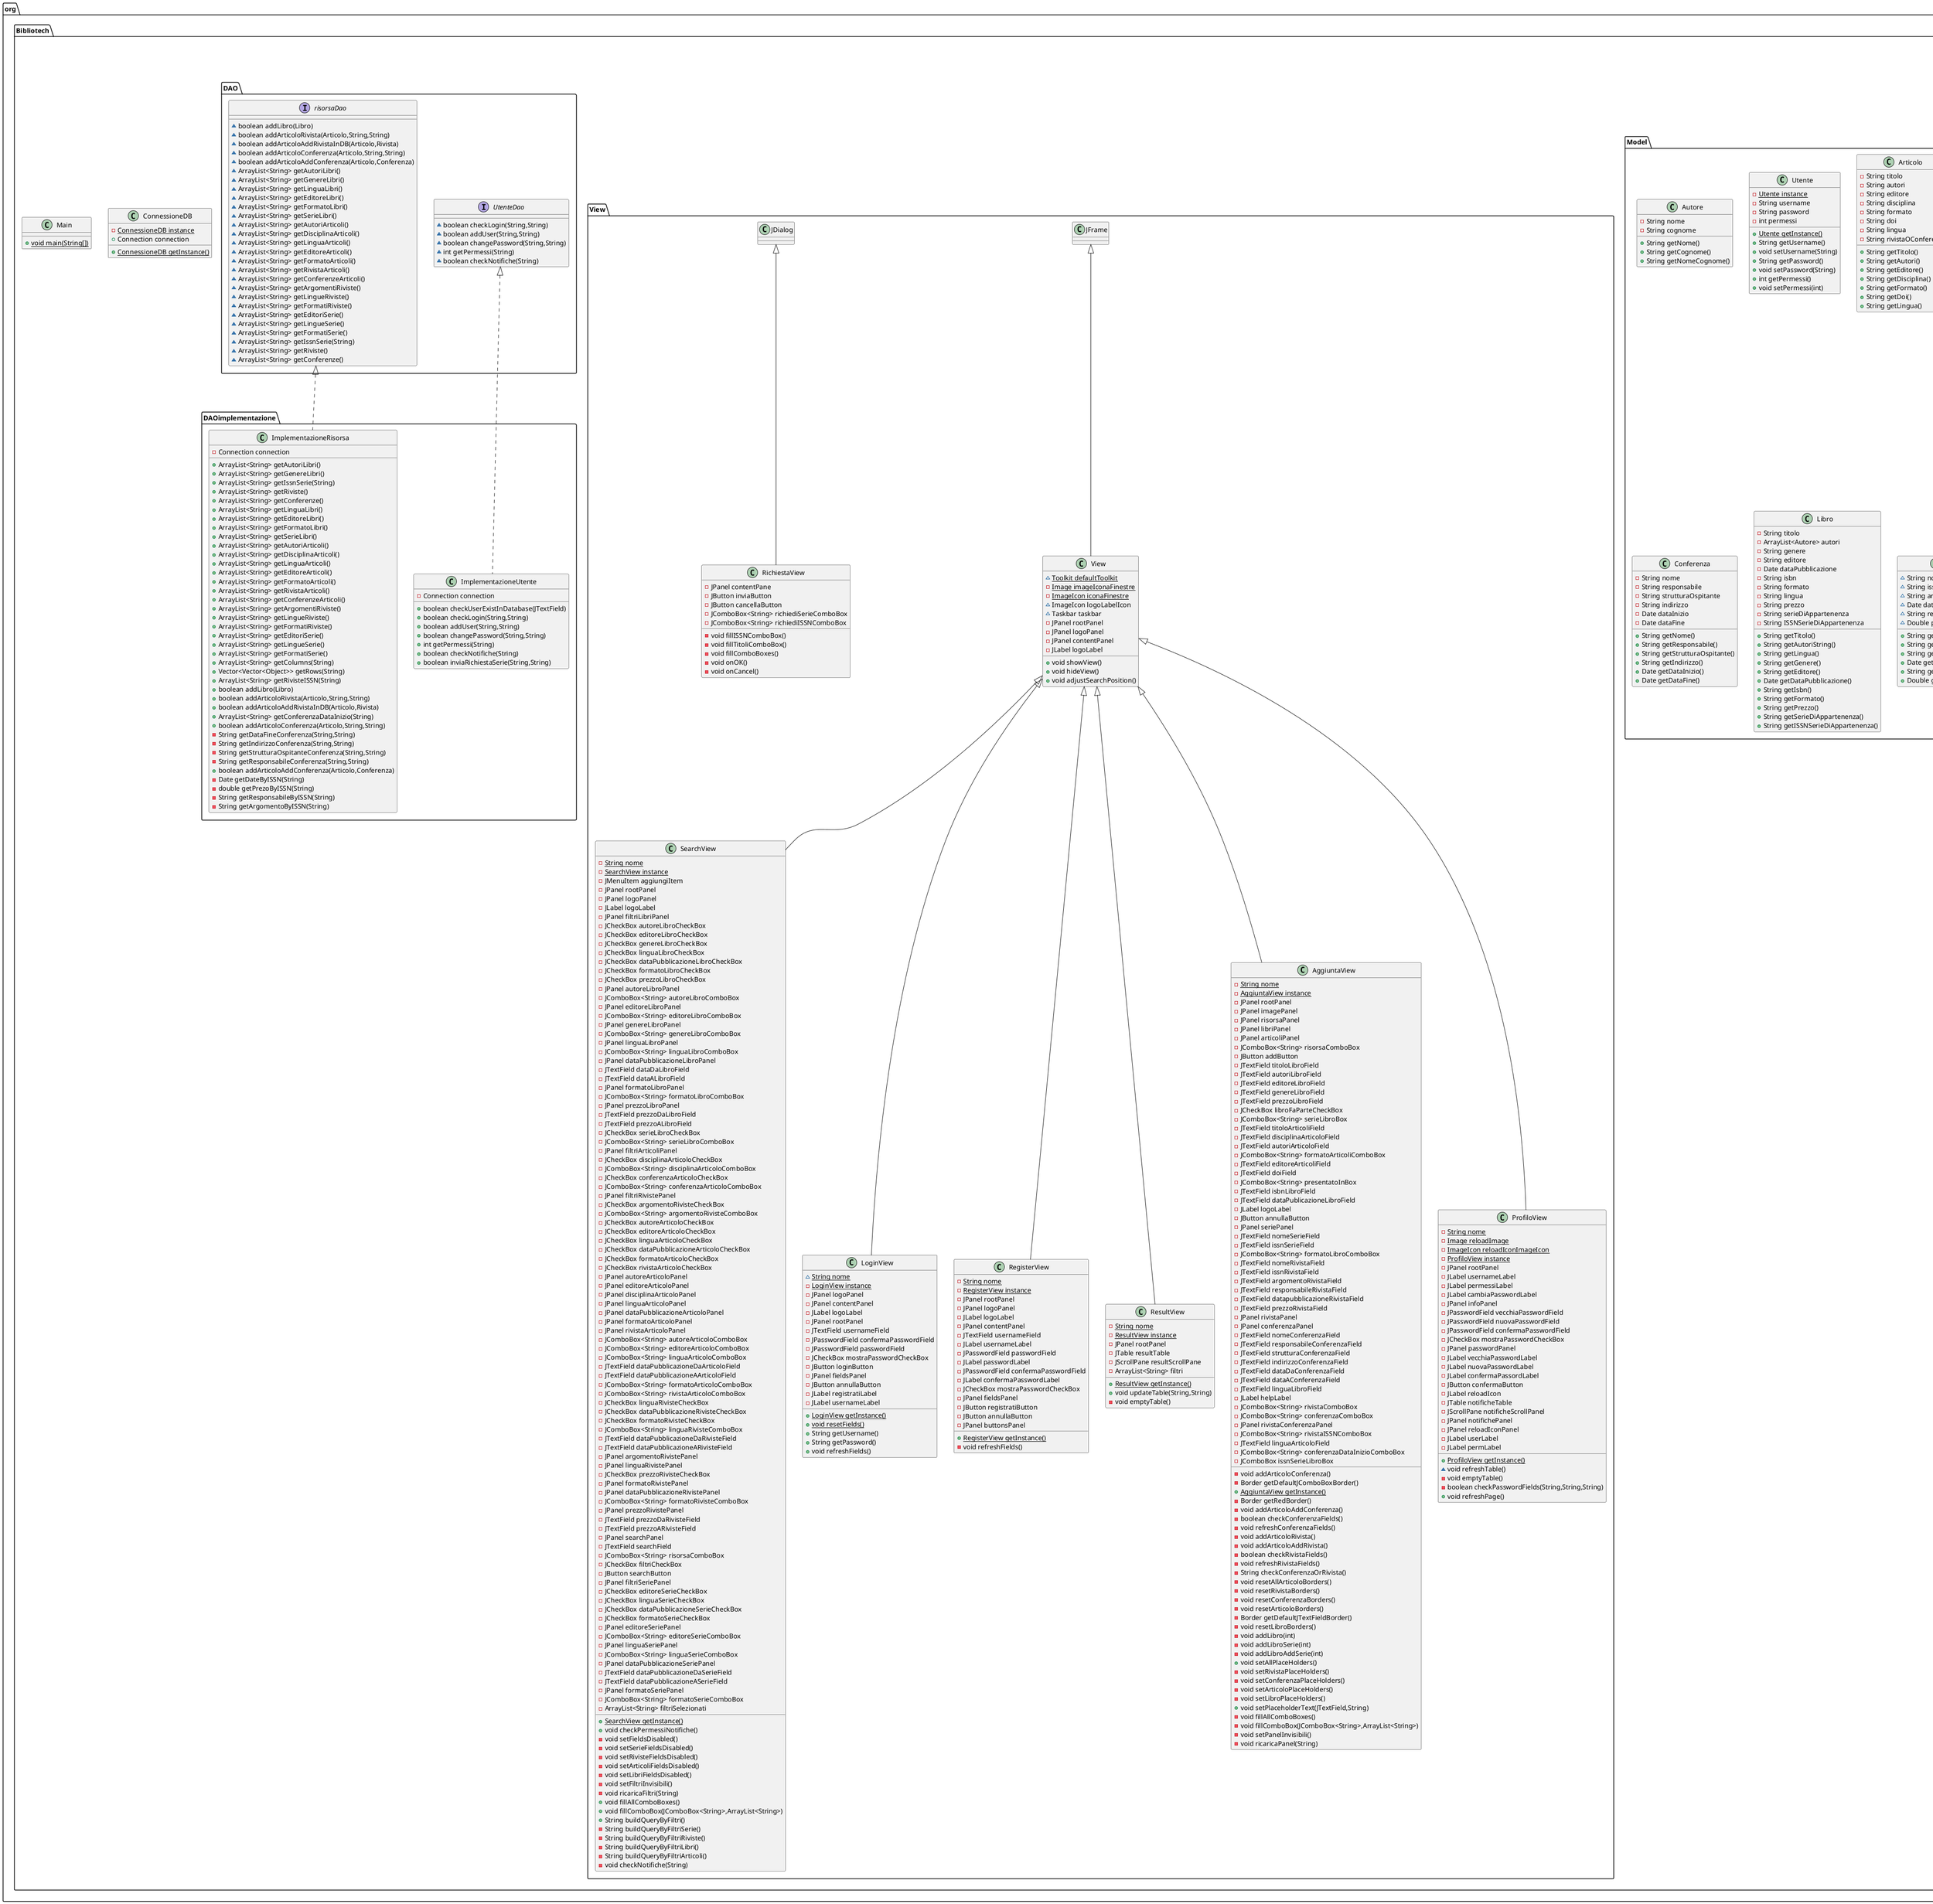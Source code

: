 @startuml
class org.Bibliotech.ConnessioneDB {
- {static} ConnessioneDB instance
+ Connection connection
+ {static} ConnessioneDB getInstance()
}
class org.Bibliotech.Controller.UtenteController {
- {static} UtenteController instance
- ImplementazioneUtente utente
+ {static} UtenteController getInstance()
+ void registraUtente(String,String)
+ boolean loginUtente(String,String)
+ boolean checkUserExistInDatabase(JTextField)
+ boolean cambiaPassword(String,String,String)
+ int getPermessi(String)
+ boolean checkNotifiche(String)
+ boolean inviaRichiestaSerie(String,String)
}
class org.Bibliotech.Model.Autore {
- String nome
- String cognome
+ String getNome()
+ String getCognome()
+ String getNomeCognome()
}
class org.Bibliotech.View.SearchView {
- {static} String nome
- {static} SearchView instance
- JMenuItem aggiungiItem
- JPanel rootPanel
- JPanel logoPanel
- JLabel logoLabel
- JPanel filtriLibriPanel
- JCheckBox autoreLibroCheckBox
- JCheckBox editoreLibroCheckBox
- JCheckBox genereLibroCheckBox
- JCheckBox linguaLibroCheckBox
- JCheckBox dataPubblicazioneLibroCheckBox
- JCheckBox formatoLibroCheckBox
- JCheckBox prezzoLibroCheckBox
- JPanel autoreLibroPanel
- JComboBox<String> autoreLibroComboBox
- JPanel editoreLibroPanel
- JComboBox<String> editoreLibroComboBox
- JPanel genereLibroPanel
- JComboBox<String> genereLibroComboBox
- JPanel linguaLibroPanel
- JComboBox<String> linguaLibroComboBox
- JPanel dataPubblicazioneLibroPanel
- JTextField dataDaLibroField
- JTextField dataALibroField
- JPanel formatoLibroPanel
- JComboBox<String> formatoLibroComboBox
- JPanel prezzoLibroPanel
- JTextField prezzoDaLibroField
- JTextField prezzoALibroField
- JCheckBox serieLibroCheckBox
- JComboBox<String> serieLibroComboBox
- JPanel filtriArticoliPanel
- JCheckBox disciplinaArticoloCheckBox
- JComboBox<String> disciplinaArticoloComboBox
- JCheckBox conferenzaArticoloCheckBox
- JComboBox<String> conferenzaArticoloComboBox
- JPanel filtriRivistePanel
- JCheckBox argomentoRivisteCheckBox
- JComboBox<String> argomentoRivisteComboBox
- JCheckBox autoreArticoloCheckBox
- JCheckBox editoreArticoloCheckBox
- JCheckBox linguaArticoloCheckBox
- JCheckBox dataPubblicazioneArticoloCheckBox
- JCheckBox formatoArticoloCheckBox
- JCheckBox rivistaArticoloCheckBox
- JPanel autoreArticoloPanel
- JPanel editoreArticoloPanel
- JPanel disciplinaArticoloPanel
- JPanel linguaArticoloPanel
- JPanel dataPubblicazioneArticoloPanel
- JPanel formatoArticoloPanel
- JPanel rivistaArticoloPanel
- JComboBox<String> autoreArticoloComboBox
- JComboBox<String> editoreArticoloComboBox
- JComboBox<String> linguaArticoloComboBox
- JTextField dataPubblicazioneDaArticoloField
- JTextField dataPubblicazioneAArticoloField
- JComboBox<String> formatoArticoloComboBox
- JComboBox<String> rivistaArticoloComboBox
- JCheckBox linguaRivisteCheckBox
- JCheckBox dataPubblicazioneRivisteCheckBox
- JCheckBox formatoRivisteCheckBox
- JComboBox<String> linguaRivisteComboBox
- JTextField dataPubblicazioneDaRivisteField
- JTextField dataPubblicazioneARivisteField
- JPanel argomentoRivistePanel
- JPanel linguaRivistePanel
- JCheckBox prezzoRivisteCheckBox
- JPanel formatoRivistePanel
- JPanel dataPubblicazioneRivistePanel
- JComboBox<String> formatoRivisteComboBox
- JPanel prezzoRivistePanel
- JTextField prezzoDaRivisteField
- JTextField prezzoARivisteField
- JPanel searchPanel
- JTextField searchField
- JComboBox<String> risorsaComboBox
- JCheckBox filtriCheckBox
- JButton searchButton
- JPanel filtriSeriePanel
- JCheckBox editoreSerieCheckBox
- JCheckBox linguaSerieCheckBox
- JCheckBox dataPubblicazioneSerieCheckBox
- JCheckBox formatoSerieCheckBox
- JPanel editoreSeriePanel
- JComboBox<String> editoreSerieComboBox
- JPanel linguaSeriePanel
- JComboBox<String> linguaSerieComboBox
- JPanel dataPubblicazioneSeriePanel
- JTextField dataPubblicazioneDaSerieField
- JTextField dataPubblicazioneASerieField
- JPanel formatoSeriePanel
- JComboBox<String> formatoSerieComboBox
- ArrayList<String> filtriSelezionati
+ {static} SearchView getInstance()
+ void checkPermessiNotifiche()
- void setFieldsDisabled()
- void setSerieFieldsDisabled()
- void setRivisteFieldsDisabled()
- void setArticoliFieldsDisabled()
- void setLibriFieldsDisabled()
- void setFiltriInvisibili()
- void ricaricaFiltri(String)
+ void fillAllComboBoxes()
+ void fillComboBox(JComboBox<String>,ArrayList<String>)
+ String buildQueryByFiltri()
- String buildQueryByFiltriSerie()
- String buildQueryByFiltriRiviste()
- String buildQueryByFiltriLibri()
- String buildQueryByFiltriArticoli()
- void checkNotifiche(String)
}
interface org.Bibliotech.DAO.UtenteDao {
~ boolean checkLogin(String,String)
~ boolean addUser(String,String)
~ boolean changePassword(String,String)
~ int getPermessi(String)
~ boolean checkNotifiche(String)
}
class org.Bibliotech.Model.Utente {
- {static} Utente instance
- String username
- String password
- int permessi
+ {static} Utente getInstance()
+ String getUsername()
+ void setUsername(String)
+ String getPassword()
+ void setPassword(String)
+ int getPermessi()
+ void setPermessi(int)
}
class org.Bibliotech.View.LoginView {
~ {static} String nome
- {static} LoginView instance
- JPanel logoPanel
- JPanel contentPanel
- JLabel logoLabel
- JPanel rootPanel
- JTextField usernameField
- JPasswordField confermaPasswordField
- JPasswordField passwordField
- JCheckBox mostraPasswordCheckBox
- JButton loginButton
- JPanel fieldsPanel
- JButton annullaButton
- JLabel registratiLabel
- JLabel usernameLabel
+ {static} LoginView getInstance()
+ {static} void resetFields()
+ String getUsername()
+ String getPassword()
+ void refreshFields()
}
class org.Bibliotech.Model.Articolo {
- String titolo
- String autori
- String editore
- String disciplina
- String formato
- String doi
- String lingua
- String rivistaOConferenza
+ String getTitolo()
+ String getAutori()
+ String getEditore()
+ String getDisciplina()
+ String getFormato()
+ String getDoi()
+ String getLingua()
}
class org.Bibliotech.Controller.RegisterController {
+ {static} RegisterController instance
+ {static} RegisterController getInstance()
+ boolean register(JTextField,JPasswordField,JPasswordField)
- boolean checkRegisterPasswordMatch(JPasswordField,JPasswordField)
- boolean checkRegisterFields(JTextField,JPasswordField,JPasswordField)
}
class org.Bibliotech.View.View {
~ {static} Toolkit defaultToolkit
- {static} Image imageIconaFinestre
- {static} ImageIcon iconaFinestre
~ ImageIcon logoLabelIcon
~ Taskbar taskbar
- JPanel rootPanel
- JPanel logoPanel
- JPanel contentPanel
- JLabel logoLabel
+ void showView()
+ void hideView()
+ void adjustSearchPosition()
}
class org.Bibliotech.Controller.RisorsaController {
- {static} RisorsaController instance
~ ImplementazioneRisorsa filtri
+ {static} RisorsaController getInstance()
+ ArrayList<String> leggiAutoriLibri()
+ ArrayList<String> leggiGeneriLibri()
+ ArrayList<String> leggiEditoriLibri()
+ ArrayList<String> leggiFormatiLibri()
+ ArrayList<String> leggiLingueLibri()
+ ArrayList<String> leggiSerieLibri()
+ ArrayList<String> leggiAutoriArticoli()
+ ArrayList<String> leggiDisciplineArticoli()
+ ArrayList<String> leggiEditoriArticoli()
+ ArrayList<String> leggiFormatiArticoli()
+ ArrayList<String> leggiLingueArticoli()
+ ArrayList<String> leggiRivisteArticoli()
+ ArrayList<String> leggiConferenzeArticoli()
+ ArrayList<String> leggiArgomentiRiviste()
+ ArrayList<String> leggiLingueRiviste()
+ ArrayList<String> leggiFormatiRiviste()
+ ArrayList<String> leggiEditoriSerie()
+ ArrayList<String> leggiLingueSerie()
+ ArrayList<String> leggiFormatiSerie()
+ ArrayList<String> getIssnSerie(String)
+ ArrayList<String> getColumns(String)
+ Vector<Vector<Object>> getRows(String)
+ ArrayList<String> leggiRiviste()
+ ArrayList<String> leggiRivisteISSN(String)
+ ArrayList<String> leggiConferenze()
+ boolean addArticoloAddRivistaInDB(Articolo,Rivista)
+ boolean addArticoloRivista(Articolo,String,String)
+ boolean addArticoloAddConferenza(Articolo,Conferenza)
+ boolean addArticoloConferenza(Articolo,String,String)
+ ArrayList<String> getConferenzaDataInizio(String)
+ void addLibroInDB(String,String,String,String,String,String,String,String,String,String,String)
- ArrayList<Autore> autoriStringToArrayList(String,int)
}
class org.Bibliotech.View.RegisterView {
- {static} String nome
- {static} RegisterView instance
- JPanel rootPanel
- JPanel logoPanel
- JLabel logoLabel
- JPanel contentPanel
- JTextField usernameField
- JLabel usernameLabel
- JPasswordField passwordField
- JLabel passwordLabel
- JPasswordField confermaPasswordField
- JLabel confermaPasswordLabel
- JCheckBox mostraPasswordCheckBox
- JPanel fieldsPanel
- JButton registratiButton
- JButton annullaButton
- JPanel buttonsPanel
+ {static} RegisterView getInstance()
- void refreshFields()
}
class org.Bibliotech.Main {
+ {static} void main(String[])
}
class org.Bibliotech.DAOimplementazione.ImplementazioneUtente {
- Connection connection
+ boolean checkUserExistInDatabase(JTextField)
+ boolean checkLogin(String,String)
+ boolean addUser(String,String)
+ boolean changePassword(String,String)
+ int getPermessi(String)
+ boolean checkNotifiche(String)
+ boolean inviaRichiestaSerie(String,String)
}
class org.Bibliotech.View.ResultView {
- {static} String nome
- {static} ResultView instance
- JPanel rootPanel
- JTable resultTable
- JScrollPane resultScrollPane
- ArrayList<String> filtri
+ {static} ResultView getInstance()
+ void updateTable(String,String)
- void emptyTable()
}
class org.Bibliotech.Controller.Controller {
- {static} Controller instance
+ {static} Controller getInstance()
+ void switchView(View,View)
}
class org.Bibliotech.Controller.LoginController {
- {static} LoginController instance
+ {static} LoginController getInstance()
+ void login(JTextField,JPasswordField)
- void changeLoginFieldsColor(JTextField,JPasswordField)
+ void logout()
}
class org.Bibliotech.View.AggiuntaView {
- {static} String nome
- {static} AggiuntaView instance
- JPanel rootPanel
- JPanel imagePanel
- JPanel risorsaPanel
- JPanel libriPanel
- JPanel articoliPanel
- JComboBox<String> risorsaComboBox
- JButton addButton
- JTextField titoloLibroField
- JTextField autoriLibroField
- JTextField editoreLibroField
- JTextField genereLibroField
- JTextField prezzoLibroField
- JCheckBox libroFaParteCheckBox
- JComboBox<String> serieLibroBox
- JTextField titoloArticoliField
- JTextField disciplinaArticoloField
- JTextField autoriArticoloField
- JComboBox<String> formatoArticoliComboBox
- JTextField editoreArticoliField
- JTextField doiField
- JComboBox<String> presentatoInBox
- JTextField isbnLibroField
- JTextField dataPublicazioneLibroField
- JLabel logoLabel
- JButton annullaButton
- JPanel seriePanel
- JTextField nomeSerieField
- JTextField issnSerieField
- JComboBox<String> formatoLibroComboBox
- JTextField nomeRivistaField
- JTextField issnRivistaField
- JTextField argomentoRivistaField
- JTextField responsabileRivistaField
- JTextField datapubblicazioneRivistaField
- JTextField prezzoRivistaField
- JPanel rivistaPanel
- JPanel conferenzaPanel
- JTextField nomeConferenzaField
- JTextField responsabileConferenzaField
- JTextField strutturaConferenzaField
- JTextField indirizzoConferenzaField
- JTextField dataDaConferenzaField
- JTextField dataAConferenzaField
- JTextField linguaLibroField
- JLabel helpLabel
- JComboBox<String> rivistaComboBox
- JComboBox<String> conferenzaComboBox
- JPanel rivistaConferenzaPanel
- JComboBox<String> rivistaISSNComboBox
- JTextField linguaArticoloField
- JComboBox<String> conferenzaDataInizioComboBox
- JComboBox issnSerieLibroBox
- void addArticoloConferenza()
- Border getDefaultJComboBoxBorder()
+ {static} AggiuntaView getInstance()
- Border getRedBorder()
- void addArticoloAddConferenza()
- boolean checkConferenzaFields()
- void refreshConferenzaFields()
- void addArticoloRivista()
- void addArticoloAddRivista()
- boolean checkRivistaFields()
- void refreshRivistaFields()
- String checkConferenzaOrRivista()
- void resetAllArticoloBorders()
- void resetRivistaBorders()
- void resetConferenzaBorders()
- void resetArticoloBorders()
- Border getDefaultJTextFieldBorder()
- void resetLibroBorders()
- void addLibro(int)
- void addLibroSerie(int)
- void addLibroAddSerie(int)
+ void setAllPlaceHolders()
- void setRivistaPlaceHolders()
- void setConferenzaPlaceHolders()
- void setArticoloPlaceHolders()
- void setLibroPlaceHolders()
+ void setPlaceholderText(JTextField,String)
- void fillAllComboBoxes()
- void fillComboBox(JComboBox<String>,ArrayList<String>)
- void setPanelInvisibili()
- void ricaricaPanel(String)
}
class org.Bibliotech.DAOimplementazione.ImplementazioneRisorsa {
- Connection connection
+ ArrayList<String> getAutoriLibri()
+ ArrayList<String> getGenereLibri()
+ ArrayList<String> getIssnSerie(String)
+ ArrayList<String> getRiviste()
+ ArrayList<String> getConferenze()
+ ArrayList<String> getLinguaLibri()
+ ArrayList<String> getEditoreLibri()
+ ArrayList<String> getFormatoLibri()
+ ArrayList<String> getSerieLibri()
+ ArrayList<String> getAutoriArticoli()
+ ArrayList<String> getDisciplinaArticoli()
+ ArrayList<String> getLinguaArticoli()
+ ArrayList<String> getEditoreArticoli()
+ ArrayList<String> getFormatoArticoli()
+ ArrayList<String> getRivistaArticoli()
+ ArrayList<String> getConferenzeArticoli()
+ ArrayList<String> getArgomentiRiviste()
+ ArrayList<String> getLingueRiviste()
+ ArrayList<String> getFormatiRiviste()
+ ArrayList<String> getEditoriSerie()
+ ArrayList<String> getLingueSerie()
+ ArrayList<String> getFormatiSerie()
+ ArrayList<String> getColumns(String)
+ Vector<Vector<Object>> getRows(String)
+ ArrayList<String> getRivisteISSN(String)
+ boolean addLibro(Libro)
+ boolean addArticoloRivista(Articolo,String,String)
+ boolean addArticoloAddRivistaInDB(Articolo,Rivista)
+ ArrayList<String> getConferenzaDataInizio(String)
+ boolean addArticoloConferenza(Articolo,String,String)
- String getDataFineConferenza(String,String)
- String getIndirizzoConferenza(String,String)
- String getStrutturaOspitanteConferenza(String,String)
- String getResponsabileConferenza(String,String)
+ boolean addArticoloAddConferenza(Articolo,Conferenza)
- Date getDateByISSN(String)
- double getPrezoByISSN(String)
- String getResponsabileByISSN(String)
- String getArgomentoByISSN(String)
}
class org.Bibliotech.Model.Conferenza {
- String nome
- String responsabile
- String strutturaOspitante
- String indirizzo
- Date dataInizio
- Date dataFine
+ String getNome()
+ String getResponsabile()
+ String getStrutturaOspitante()
+ String getIndirizzo()
+ Date getDataInizio()
+ Date getDataFine()
}
class org.Bibliotech.View.RichiestaView {
- JPanel contentPane
- JButton inviaButton
- JButton cancellaButton
- JComboBox<String> richiediSerieComboBox
- JComboBox<String> richiediISSNComboBox
- void fillISSNComboBox()
- void fillTitoliComboBox()
- void fillComboBoxes()
- void onOK()
- void onCancel()
}
class org.Bibliotech.Model.Libro {
- String titolo
- ArrayList<Autore> autori
- String genere
- String editore
- Date dataPubblicazione
- String isbn
- String formato
- String lingua
- String prezzo
- String serieDiAppartenenza
- String ISSNSerieDiAppartenenza
+ String getTitolo()
+ String getAutoriString()
+ String getLingua()
+ String getGenere()
+ String getEditore()
+ Date getDataPubblicazione()
+ String getIsbn()
+ String getFormato()
+ String getPrezzo()
+ String getSerieDiAppartenenza()
+ String getISSNSerieDiAppartenenza()
}
interface org.Bibliotech.DAO.risorsaDao {
~ boolean addLibro(Libro)
~ boolean addArticoloRivista(Articolo,String,String)
~ boolean addArticoloAddRivistaInDB(Articolo,Rivista)
~ boolean addArticoloConferenza(Articolo,String,String)
~ boolean addArticoloAddConferenza(Articolo,Conferenza)
~ ArrayList<String> getAutoriLibri()
~ ArrayList<String> getGenereLibri()
~ ArrayList<String> getLinguaLibri()
~ ArrayList<String> getEditoreLibri()
~ ArrayList<String> getFormatoLibri()
~ ArrayList<String> getSerieLibri()
~ ArrayList<String> getAutoriArticoli()
~ ArrayList<String> getDisciplinaArticoli()
~ ArrayList<String> getLinguaArticoli()
~ ArrayList<String> getEditoreArticoli()
~ ArrayList<String> getFormatoArticoli()
~ ArrayList<String> getRivistaArticoli()
~ ArrayList<String> getConferenzeArticoli()
~ ArrayList<String> getArgomentiRiviste()
~ ArrayList<String> getLingueRiviste()
~ ArrayList<String> getFormatiRiviste()
~ ArrayList<String> getEditoriSerie()
~ ArrayList<String> getLingueSerie()
~ ArrayList<String> getFormatiSerie()
~ ArrayList<String> getIssnSerie(String)
~ ArrayList<String> getRiviste()
~ ArrayList<String> getConferenze()
}
class org.Bibliotech.Model.Rivista {
~ String nome
~ String issn
~ String argomento
~ Date dataPubblicazione
~ String responsabile
~ Double prezzo
+ String getNome()
+ String getIssn()
+ String getArgomento()
+ Date getDataPubblicazione()
+ String getResponsabile()
+ Double getPrezzo()
}
class org.Bibliotech.View.ProfiloView {
- {static} String nome
- {static} Image reloadImage
- {static} ImageIcon reloadIconImageIcon
- {static} ProfiloView instance
- JPanel rootPanel
- JLabel usernameLabel
- JLabel permessiLabel
- JLabel cambiaPasswordLabel
- JPanel infoPanel
- JPasswordField vecchiaPasswordField
- JPasswordField nuovaPasswordField
- JPasswordField confermaPasswordField
- JCheckBox mostraPasswordCheckBox
- JPanel passwordPanel
- JLabel vecchiaPasswordLabel
- JLabel nuovaPasswordLabel
- JLabel confermaPassordLabel
- JButton confermaButton
- JLabel reloadIcon
- JTable notificheTable
- JScrollPane notificheScrollPanel
- JPanel notifichePanel
- JPanel reloadIconPanel
- JLabel userLabel
- JLabel permLabel
+ {static} ProfiloView getInstance()
~ void refreshTable()
- void emptyTable()
- boolean checkPasswordFields(String,String,String)
+ void refreshPage()
}


org.Bibliotech.View.View <|-- org.Bibliotech.View.SearchView
org.Bibliotech.View.View <|-- org.Bibliotech.View.LoginView
org.Bibliotech.Controller.Controller <|-- org.Bibliotech.Controller.RegisterController
org.Bibliotech.View.JFrame <|-- org.Bibliotech.View.View
org.Bibliotech.View.View <|-- org.Bibliotech.View.RegisterView
org.Bibliotech.DAO.UtenteDao <|.. org.Bibliotech.DAOimplementazione.ImplementazioneUtente
org.Bibliotech.View.View <|-- org.Bibliotech.View.ResultView
org.Bibliotech.Controller.Controller <|-- org.Bibliotech.Controller.LoginController
org.Bibliotech.View.View <|-- org.Bibliotech.View.AggiuntaView
org.Bibliotech.DAO.risorsaDao <|.. org.Bibliotech.DAOimplementazione.ImplementazioneRisorsa
org.Bibliotech.View.JDialog <|-- org.Bibliotech.View.RichiestaView
org.Bibliotech.View.View <|-- org.Bibliotech.View.ProfiloView
@enduml